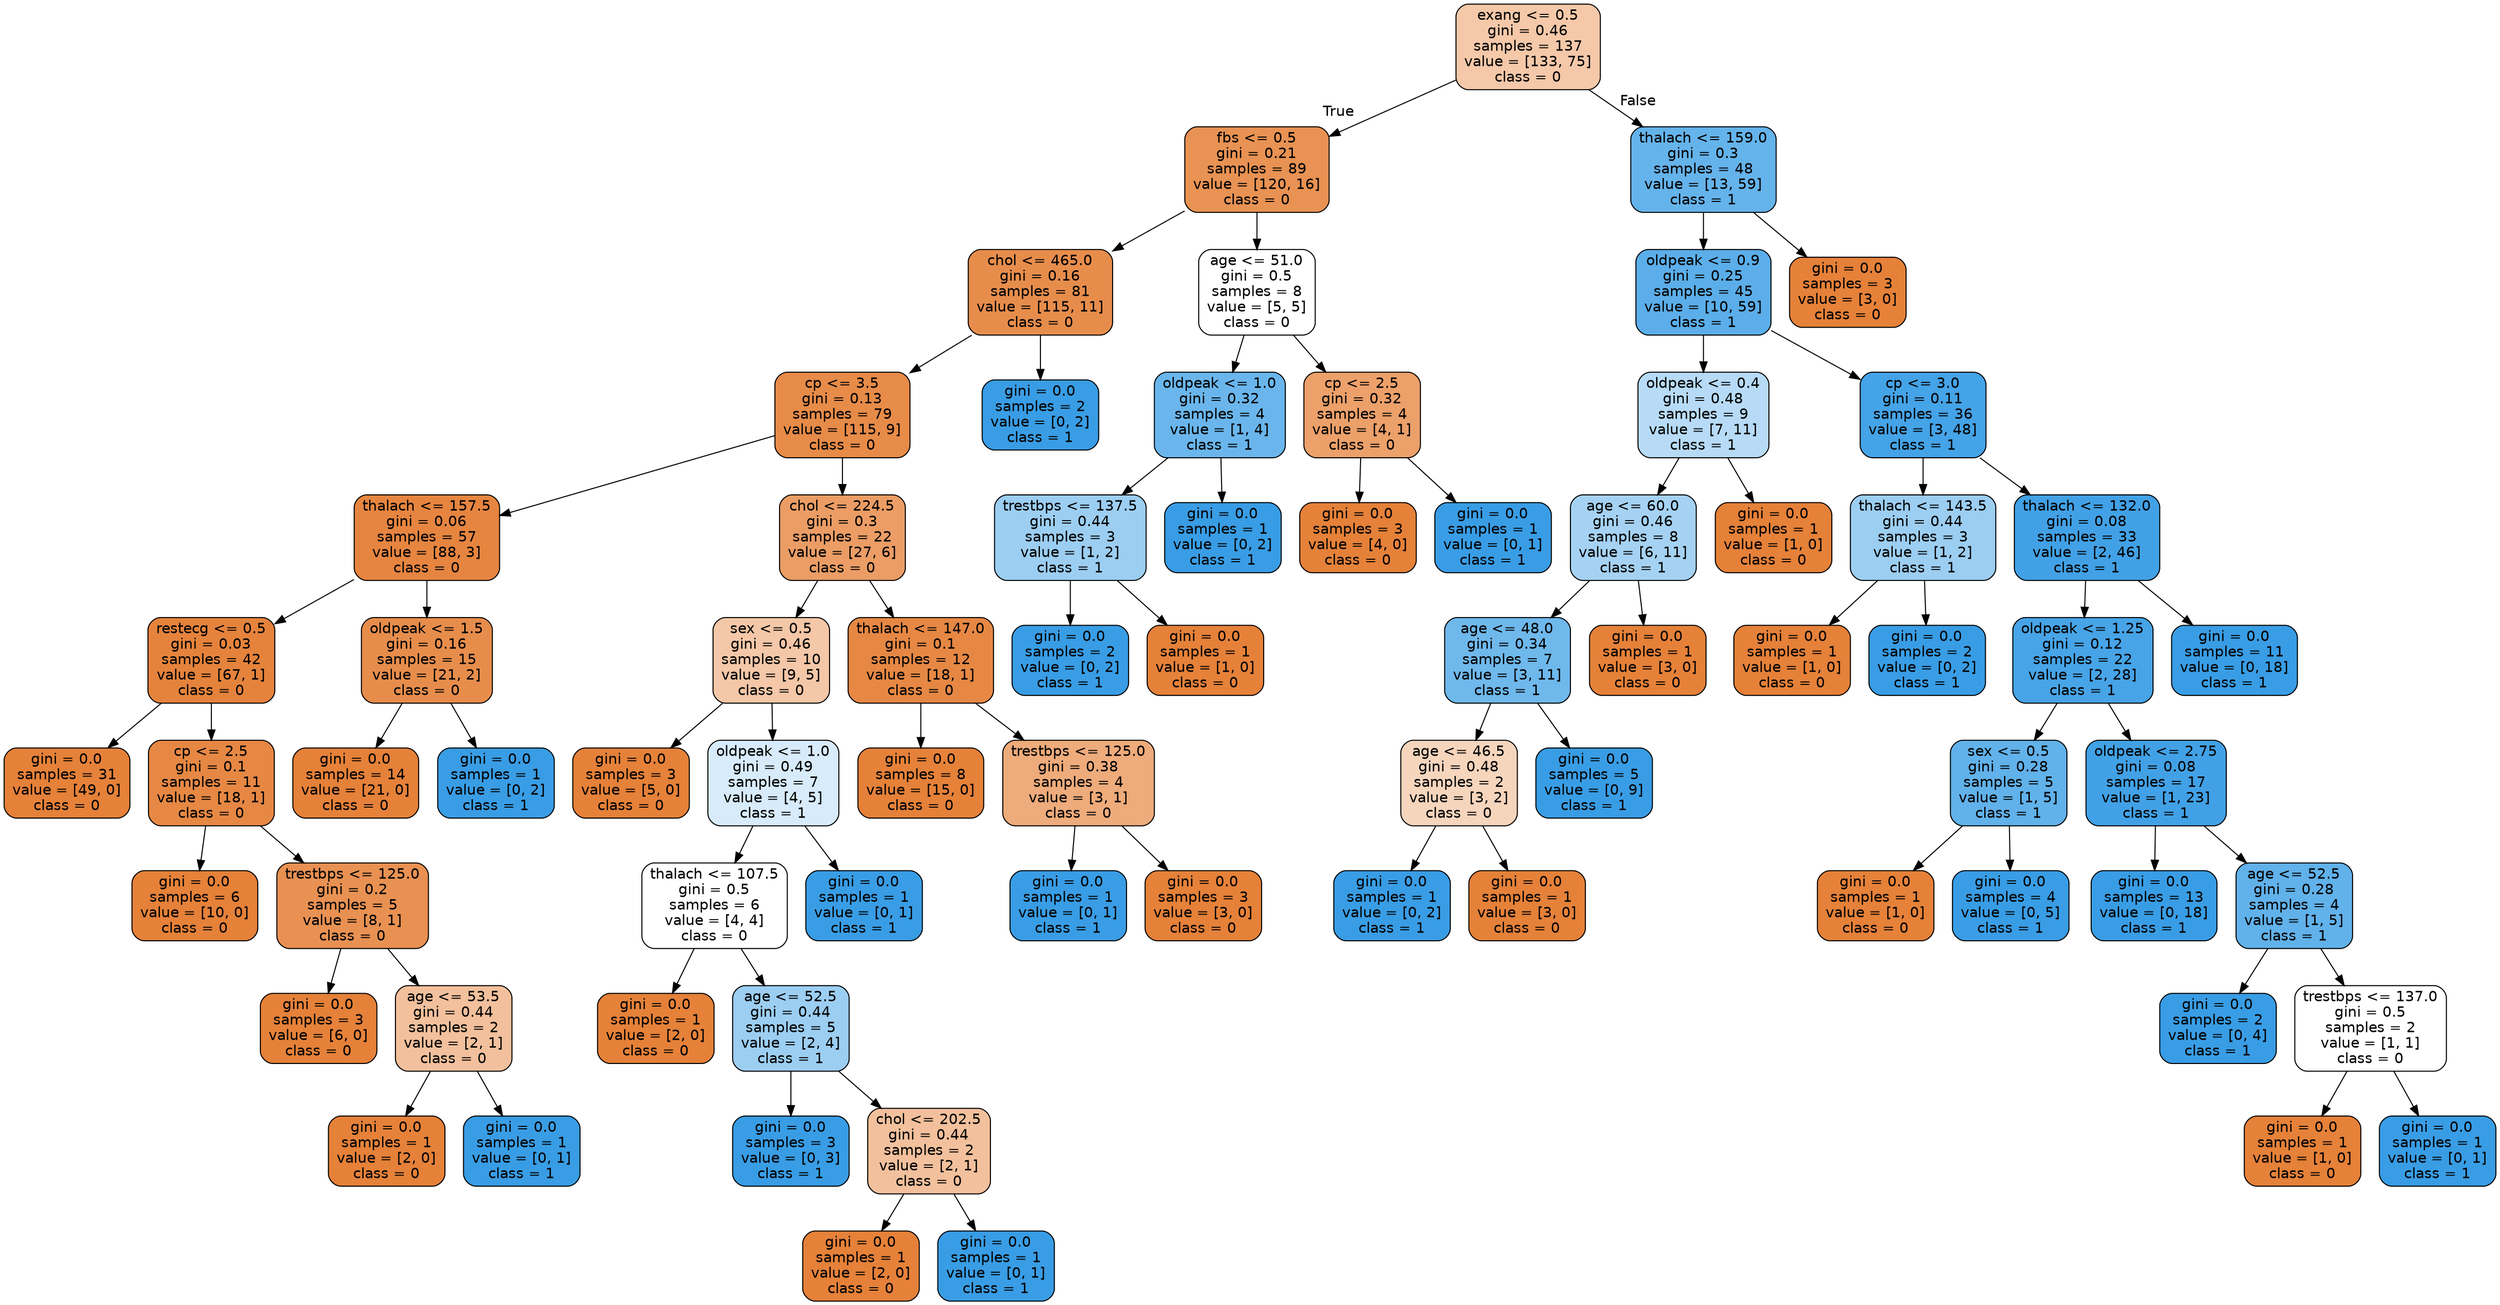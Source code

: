 digraph Tree {
node [shape=box, style="filled, rounded", color="black", fontname="helvetica"] ;
edge [fontname="helvetica"] ;
0 [label="exang <= 0.5\ngini = 0.46\nsamples = 137\nvalue = [133, 75]\nclass = 0", fillcolor="#f4c8a9"] ;
1 [label="fbs <= 0.5\ngini = 0.21\nsamples = 89\nvalue = [120, 16]\nclass = 0", fillcolor="#e89253"] ;
0 -> 1 [labeldistance=2.5, labelangle=45, headlabel="True"] ;
2 [label="chol <= 465.0\ngini = 0.16\nsamples = 81\nvalue = [115, 11]\nclass = 0", fillcolor="#e78d4c"] ;
1 -> 2 ;
3 [label="cp <= 3.5\ngini = 0.13\nsamples = 79\nvalue = [115, 9]\nclass = 0", fillcolor="#e78b48"] ;
2 -> 3 ;
4 [label="thalach <= 157.5\ngini = 0.06\nsamples = 57\nvalue = [88, 3]\nclass = 0", fillcolor="#e68540"] ;
3 -> 4 ;
5 [label="restecg <= 0.5\ngini = 0.03\nsamples = 42\nvalue = [67, 1]\nclass = 0", fillcolor="#e5833c"] ;
4 -> 5 ;
6 [label="gini = 0.0\nsamples = 31\nvalue = [49, 0]\nclass = 0", fillcolor="#e58139"] ;
5 -> 6 ;
7 [label="cp <= 2.5\ngini = 0.1\nsamples = 11\nvalue = [18, 1]\nclass = 0", fillcolor="#e68844"] ;
5 -> 7 ;
8 [label="gini = 0.0\nsamples = 6\nvalue = [10, 0]\nclass = 0", fillcolor="#e58139"] ;
7 -> 8 ;
9 [label="trestbps <= 125.0\ngini = 0.2\nsamples = 5\nvalue = [8, 1]\nclass = 0", fillcolor="#e89152"] ;
7 -> 9 ;
10 [label="gini = 0.0\nsamples = 3\nvalue = [6, 0]\nclass = 0", fillcolor="#e58139"] ;
9 -> 10 ;
11 [label="age <= 53.5\ngini = 0.44\nsamples = 2\nvalue = [2, 1]\nclass = 0", fillcolor="#f2c09c"] ;
9 -> 11 ;
12 [label="gini = 0.0\nsamples = 1\nvalue = [2, 0]\nclass = 0", fillcolor="#e58139"] ;
11 -> 12 ;
13 [label="gini = 0.0\nsamples = 1\nvalue = [0, 1]\nclass = 1", fillcolor="#399de5"] ;
11 -> 13 ;
14 [label="oldpeak <= 1.5\ngini = 0.16\nsamples = 15\nvalue = [21, 2]\nclass = 0", fillcolor="#e78d4c"] ;
4 -> 14 ;
15 [label="gini = 0.0\nsamples = 14\nvalue = [21, 0]\nclass = 0", fillcolor="#e58139"] ;
14 -> 15 ;
16 [label="gini = 0.0\nsamples = 1\nvalue = [0, 2]\nclass = 1", fillcolor="#399de5"] ;
14 -> 16 ;
17 [label="chol <= 224.5\ngini = 0.3\nsamples = 22\nvalue = [27, 6]\nclass = 0", fillcolor="#eb9d65"] ;
3 -> 17 ;
18 [label="sex <= 0.5\ngini = 0.46\nsamples = 10\nvalue = [9, 5]\nclass = 0", fillcolor="#f3c7a7"] ;
17 -> 18 ;
19 [label="gini = 0.0\nsamples = 3\nvalue = [5, 0]\nclass = 0", fillcolor="#e58139"] ;
18 -> 19 ;
20 [label="oldpeak <= 1.0\ngini = 0.49\nsamples = 7\nvalue = [4, 5]\nclass = 1", fillcolor="#d7ebfa"] ;
18 -> 20 ;
21 [label="thalach <= 107.5\ngini = 0.5\nsamples = 6\nvalue = [4, 4]\nclass = 0", fillcolor="#ffffff"] ;
20 -> 21 ;
22 [label="gini = 0.0\nsamples = 1\nvalue = [2, 0]\nclass = 0", fillcolor="#e58139"] ;
21 -> 22 ;
23 [label="age <= 52.5\ngini = 0.44\nsamples = 5\nvalue = [2, 4]\nclass = 1", fillcolor="#9ccef2"] ;
21 -> 23 ;
24 [label="gini = 0.0\nsamples = 3\nvalue = [0, 3]\nclass = 1", fillcolor="#399de5"] ;
23 -> 24 ;
25 [label="chol <= 202.5\ngini = 0.44\nsamples = 2\nvalue = [2, 1]\nclass = 0", fillcolor="#f2c09c"] ;
23 -> 25 ;
26 [label="gini = 0.0\nsamples = 1\nvalue = [2, 0]\nclass = 0", fillcolor="#e58139"] ;
25 -> 26 ;
27 [label="gini = 0.0\nsamples = 1\nvalue = [0, 1]\nclass = 1", fillcolor="#399de5"] ;
25 -> 27 ;
28 [label="gini = 0.0\nsamples = 1\nvalue = [0, 1]\nclass = 1", fillcolor="#399de5"] ;
20 -> 28 ;
29 [label="thalach <= 147.0\ngini = 0.1\nsamples = 12\nvalue = [18, 1]\nclass = 0", fillcolor="#e68844"] ;
17 -> 29 ;
30 [label="gini = 0.0\nsamples = 8\nvalue = [15, 0]\nclass = 0", fillcolor="#e58139"] ;
29 -> 30 ;
31 [label="trestbps <= 125.0\ngini = 0.38\nsamples = 4\nvalue = [3, 1]\nclass = 0", fillcolor="#eeab7b"] ;
29 -> 31 ;
32 [label="gini = 0.0\nsamples = 1\nvalue = [0, 1]\nclass = 1", fillcolor="#399de5"] ;
31 -> 32 ;
33 [label="gini = 0.0\nsamples = 3\nvalue = [3, 0]\nclass = 0", fillcolor="#e58139"] ;
31 -> 33 ;
34 [label="gini = 0.0\nsamples = 2\nvalue = [0, 2]\nclass = 1", fillcolor="#399de5"] ;
2 -> 34 ;
35 [label="age <= 51.0\ngini = 0.5\nsamples = 8\nvalue = [5, 5]\nclass = 0", fillcolor="#ffffff"] ;
1 -> 35 ;
36 [label="oldpeak <= 1.0\ngini = 0.32\nsamples = 4\nvalue = [1, 4]\nclass = 1", fillcolor="#6ab6ec"] ;
35 -> 36 ;
37 [label="trestbps <= 137.5\ngini = 0.44\nsamples = 3\nvalue = [1, 2]\nclass = 1", fillcolor="#9ccef2"] ;
36 -> 37 ;
38 [label="gini = 0.0\nsamples = 2\nvalue = [0, 2]\nclass = 1", fillcolor="#399de5"] ;
37 -> 38 ;
39 [label="gini = 0.0\nsamples = 1\nvalue = [1, 0]\nclass = 0", fillcolor="#e58139"] ;
37 -> 39 ;
40 [label="gini = 0.0\nsamples = 1\nvalue = [0, 2]\nclass = 1", fillcolor="#399de5"] ;
36 -> 40 ;
41 [label="cp <= 2.5\ngini = 0.32\nsamples = 4\nvalue = [4, 1]\nclass = 0", fillcolor="#eca06a"] ;
35 -> 41 ;
42 [label="gini = 0.0\nsamples = 3\nvalue = [4, 0]\nclass = 0", fillcolor="#e58139"] ;
41 -> 42 ;
43 [label="gini = 0.0\nsamples = 1\nvalue = [0, 1]\nclass = 1", fillcolor="#399de5"] ;
41 -> 43 ;
44 [label="thalach <= 159.0\ngini = 0.3\nsamples = 48\nvalue = [13, 59]\nclass = 1", fillcolor="#65b3eb"] ;
0 -> 44 [labeldistance=2.5, labelangle=-45, headlabel="False"] ;
45 [label="oldpeak <= 0.9\ngini = 0.25\nsamples = 45\nvalue = [10, 59]\nclass = 1", fillcolor="#5baee9"] ;
44 -> 45 ;
46 [label="oldpeak <= 0.4\ngini = 0.48\nsamples = 9\nvalue = [7, 11]\nclass = 1", fillcolor="#b7dbf6"] ;
45 -> 46 ;
47 [label="age <= 60.0\ngini = 0.46\nsamples = 8\nvalue = [6, 11]\nclass = 1", fillcolor="#a5d2f3"] ;
46 -> 47 ;
48 [label="age <= 48.0\ngini = 0.34\nsamples = 7\nvalue = [3, 11]\nclass = 1", fillcolor="#6fb8ec"] ;
47 -> 48 ;
49 [label="age <= 46.5\ngini = 0.48\nsamples = 2\nvalue = [3, 2]\nclass = 0", fillcolor="#f6d5bd"] ;
48 -> 49 ;
50 [label="gini = 0.0\nsamples = 1\nvalue = [0, 2]\nclass = 1", fillcolor="#399de5"] ;
49 -> 50 ;
51 [label="gini = 0.0\nsamples = 1\nvalue = [3, 0]\nclass = 0", fillcolor="#e58139"] ;
49 -> 51 ;
52 [label="gini = 0.0\nsamples = 5\nvalue = [0, 9]\nclass = 1", fillcolor="#399de5"] ;
48 -> 52 ;
53 [label="gini = 0.0\nsamples = 1\nvalue = [3, 0]\nclass = 0", fillcolor="#e58139"] ;
47 -> 53 ;
54 [label="gini = 0.0\nsamples = 1\nvalue = [1, 0]\nclass = 0", fillcolor="#e58139"] ;
46 -> 54 ;
55 [label="cp <= 3.0\ngini = 0.11\nsamples = 36\nvalue = [3, 48]\nclass = 1", fillcolor="#45a3e7"] ;
45 -> 55 ;
56 [label="thalach <= 143.5\ngini = 0.44\nsamples = 3\nvalue = [1, 2]\nclass = 1", fillcolor="#9ccef2"] ;
55 -> 56 ;
57 [label="gini = 0.0\nsamples = 1\nvalue = [1, 0]\nclass = 0", fillcolor="#e58139"] ;
56 -> 57 ;
58 [label="gini = 0.0\nsamples = 2\nvalue = [0, 2]\nclass = 1", fillcolor="#399de5"] ;
56 -> 58 ;
59 [label="thalach <= 132.0\ngini = 0.08\nsamples = 33\nvalue = [2, 46]\nclass = 1", fillcolor="#42a1e6"] ;
55 -> 59 ;
60 [label="oldpeak <= 1.25\ngini = 0.12\nsamples = 22\nvalue = [2, 28]\nclass = 1", fillcolor="#47a4e7"] ;
59 -> 60 ;
61 [label="sex <= 0.5\ngini = 0.28\nsamples = 5\nvalue = [1, 5]\nclass = 1", fillcolor="#61b1ea"] ;
60 -> 61 ;
62 [label="gini = 0.0\nsamples = 1\nvalue = [1, 0]\nclass = 0", fillcolor="#e58139"] ;
61 -> 62 ;
63 [label="gini = 0.0\nsamples = 4\nvalue = [0, 5]\nclass = 1", fillcolor="#399de5"] ;
61 -> 63 ;
64 [label="oldpeak <= 2.75\ngini = 0.08\nsamples = 17\nvalue = [1, 23]\nclass = 1", fillcolor="#42a1e6"] ;
60 -> 64 ;
65 [label="gini = 0.0\nsamples = 13\nvalue = [0, 18]\nclass = 1", fillcolor="#399de5"] ;
64 -> 65 ;
66 [label="age <= 52.5\ngini = 0.28\nsamples = 4\nvalue = [1, 5]\nclass = 1", fillcolor="#61b1ea"] ;
64 -> 66 ;
67 [label="gini = 0.0\nsamples = 2\nvalue = [0, 4]\nclass = 1", fillcolor="#399de5"] ;
66 -> 67 ;
68 [label="trestbps <= 137.0\ngini = 0.5\nsamples = 2\nvalue = [1, 1]\nclass = 0", fillcolor="#ffffff"] ;
66 -> 68 ;
69 [label="gini = 0.0\nsamples = 1\nvalue = [1, 0]\nclass = 0", fillcolor="#e58139"] ;
68 -> 69 ;
70 [label="gini = 0.0\nsamples = 1\nvalue = [0, 1]\nclass = 1", fillcolor="#399de5"] ;
68 -> 70 ;
71 [label="gini = 0.0\nsamples = 11\nvalue = [0, 18]\nclass = 1", fillcolor="#399de5"] ;
59 -> 71 ;
72 [label="gini = 0.0\nsamples = 3\nvalue = [3, 0]\nclass = 0", fillcolor="#e58139"] ;
44 -> 72 ;
}